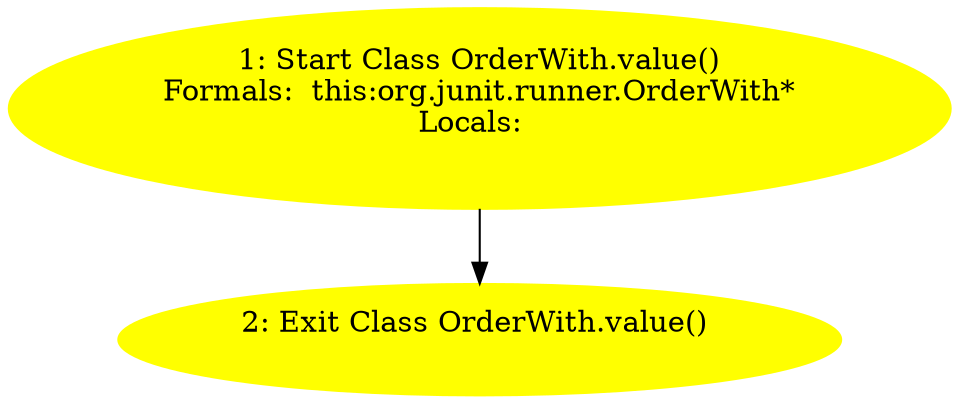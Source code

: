 /* @generated */
digraph cfg {
"org.junit.runner.OrderWith.value():java.lang.Class.70ee20f6642852db728ea08874456bc5_1" [label="1: Start Class OrderWith.value()\nFormals:  this:org.junit.runner.OrderWith*\nLocals:  \n  " color=yellow style=filled]
	

	 "org.junit.runner.OrderWith.value():java.lang.Class.70ee20f6642852db728ea08874456bc5_1" -> "org.junit.runner.OrderWith.value():java.lang.Class.70ee20f6642852db728ea08874456bc5_2" ;
"org.junit.runner.OrderWith.value():java.lang.Class.70ee20f6642852db728ea08874456bc5_2" [label="2: Exit Class OrderWith.value() \n  " color=yellow style=filled]
	

}
